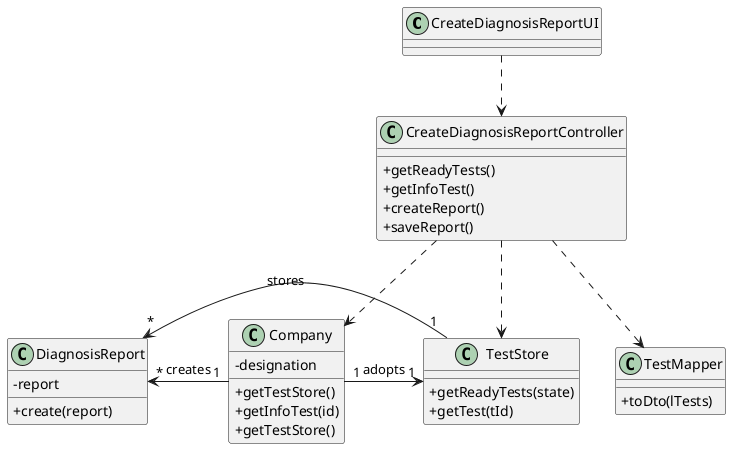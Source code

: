 @startuml

skinparam classAttributeIconSize 0

class CreateDiagnosisReportUI{
}

class CreateDiagnosisReportController{
+getReadyTests()
+getInfoTest()
+createReport()
+saveReport()
}

class Company{
-designation

+getTestStore()
+getInfoTest(id)
+getTestStore()
}

class DiagnosisReport{
-report

+create(report)
}

class TestStore{
+getReadyTests(state)
+getTest(tId)
}

class TestMapper{
+toDto(lTests)
}

CreateDiagnosisReportUI ..> CreateDiagnosisReportController
CreateDiagnosisReportController ..> Company
CreateDiagnosisReportController ..> TestStore
CreateDiagnosisReportController ..> TestMapper
Company "1"->"1" TestStore : adopts
TestStore "1"->"*" DiagnosisReport : stores
Company "1"-left>"*" DiagnosisReport : creates

@enduml